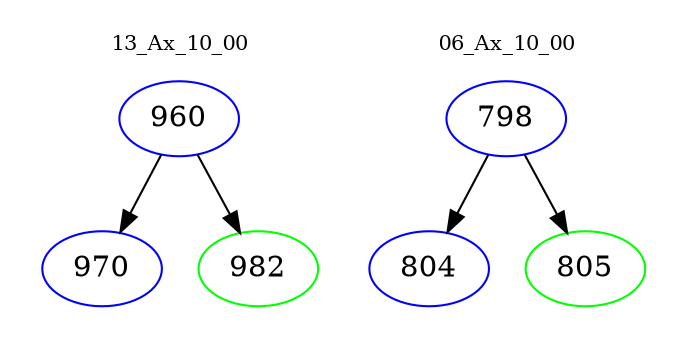 digraph{
subgraph cluster_0 {
color = white
label = "13_Ax_10_00";
fontsize=10;
T0_960 [label="960", color="blue"]
T0_960 -> T0_970 [color="black"]
T0_970 [label="970", color="blue"]
T0_960 -> T0_982 [color="black"]
T0_982 [label="982", color="green"]
}
subgraph cluster_1 {
color = white
label = "06_Ax_10_00";
fontsize=10;
T1_798 [label="798", color="blue"]
T1_798 -> T1_804 [color="black"]
T1_804 [label="804", color="blue"]
T1_798 -> T1_805 [color="black"]
T1_805 [label="805", color="green"]
}
}
